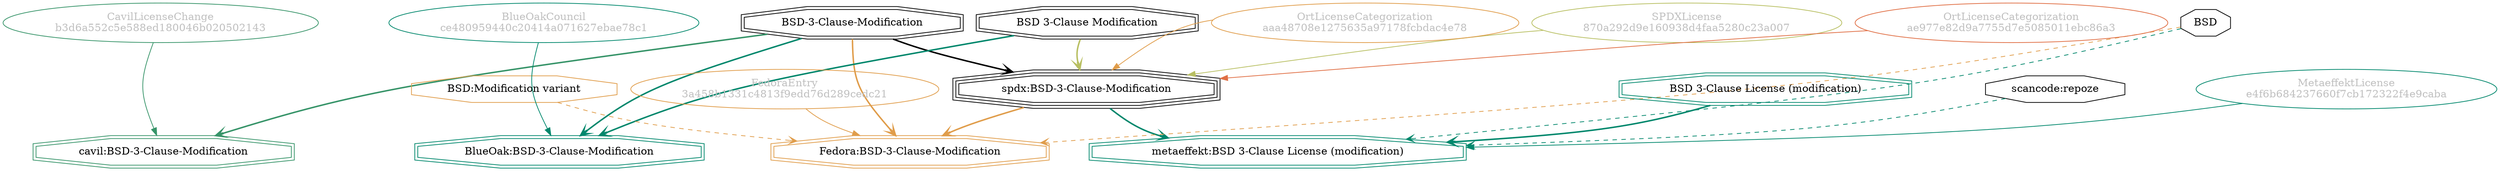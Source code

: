 strict digraph {
    node [shape=box];
    graph [splines=curved];
    447 [label="SPDXLicense\n870a292d9e160938d4faa5280c23a007"
        ,fontcolor=gray
        ,color="#b8bf62"
        ,fillcolor="beige;1"
        ,shape=ellipse];
    448 [label="spdx:BSD-3-Clause-Modification"
        ,shape=tripleoctagon];
    449 [label="BSD-3-Clause-Modification"
        ,shape=doubleoctagon];
    450 [label="BSD 3-Clause Modification"
        ,shape=doubleoctagon];
    5935 [label=BSD,shape=octagon];
    5965 [label="FedoraEntry\n3a458b1331c4813f9edd76d289cedc21"
         ,fontcolor=gray
         ,color="#e09d4b"
         ,fillcolor="beige;1"
         ,shape=ellipse];
    5966 [label="Fedora:BSD-3-Clause-Modification"
         ,color="#e09d4b"
         ,shape=doubleoctagon];
    5967 [label="BSD:Modification variant"
         ,color="#e09d4b"
         ,shape=octagon];
    8770 [label="BlueOakCouncil\nce480959440c20414a071627ebae78c1"
         ,fontcolor=gray
         ,color="#00876c"
         ,fillcolor="beige;1"
         ,shape=ellipse];
    8771 [label="BlueOak:BSD-3-Clause-Modification"
         ,color="#00876c"
         ,shape=doubleoctagon];
    22853 [label="scancode:repoze"
          ,shape=octagon];
    28519 [label="OrtLicenseCategorization\nae977e82d9a7755d7e5085011ebc86a3"
          ,fontcolor=gray
          ,color="#e06f45"
          ,fillcolor="beige;1"
          ,shape=ellipse];
    35373 [label="OrtLicenseCategorization\naaa48708e1275635a97178fcbdac4e78"
          ,fontcolor=gray
          ,color="#e09d4b"
          ,fillcolor="beige;1"
          ,shape=ellipse];
    36477 [label="CavilLicenseChange\nb3d6a552c5e588ed180046b020502143"
          ,fontcolor=gray
          ,color="#379469"
          ,fillcolor="beige;1"
          ,shape=ellipse];
    36478 [label="cavil:BSD-3-Clause-Modification"
          ,color="#379469"
          ,shape=doubleoctagon];
    39376 [label="MetaeffektLicense\ne4f6b684237660f7cb172322f4e9caba"
          ,fontcolor=gray
          ,color="#00876c"
          ,fillcolor="beige;1"
          ,shape=ellipse];
    39377 [label="metaeffekt:BSD 3-Clause License (modification)"
          ,color="#00876c"
          ,shape=doubleoctagon];
    39378 [label="BSD 3-Clause License (modification)"
          ,color="#00876c"
          ,shape=doubleoctagon];
    447 -> 448 [weight=0.5
               ,color="#b8bf62"];
    448 -> 5966 [style=bold
                ,arrowhead=vee
                ,weight=0.7
                ,color="#e09d4b"];
    448 -> 39377 [style=bold
                 ,arrowhead=vee
                 ,weight=0.7
                 ,color="#00876c"];
    449 -> 448 [style=bold
               ,arrowhead=vee
               ,weight=0.7];
    449 -> 5966 [style=bold
                ,arrowhead=vee
                ,weight=0.7
                ,color="#e09d4b"];
    449 -> 8771 [style=bold
                ,arrowhead=vee
                ,weight=0.7
                ,color="#00876c"];
    449 -> 36478 [style=bold
                 ,arrowhead=vee
                 ,weight=0.7
                 ,color="#379469"];
    449 -> 36478 [style=bold
                 ,arrowhead=vee
                 ,weight=0.7
                 ,color="#379469"];
    450 -> 448 [style=bold
               ,arrowhead=vee
               ,weight=0.7
               ,color="#b8bf62"];
    450 -> 8771 [style=bold
                ,arrowhead=vee
                ,weight=0.7
                ,color="#00876c"];
    5935 -> 5966 [style=dashed
                 ,arrowhead=vee
                 ,weight=0.5
                 ,color="#e09d4b"];
    5935 -> 39377 [style=dashed
                  ,arrowhead=vee
                  ,weight=0.5
                  ,color="#00876c"];
    5965 -> 5966 [weight=0.5
                 ,color="#e09d4b"];
    5967 -> 5966 [style=dashed
                 ,arrowhead=vee
                 ,weight=0.5
                 ,color="#e09d4b"];
    8770 -> 8771 [weight=0.5
                 ,color="#00876c"];
    22853 -> 39377 [style=dashed
                   ,arrowhead=vee
                   ,weight=0.5
                   ,color="#00876c"];
    28519 -> 448 [weight=0.5
                 ,color="#e06f45"];
    35373 -> 448 [weight=0.5
                 ,color="#e09d4b"];
    36477 -> 36478 [weight=0.5
                   ,color="#379469"];
    39376 -> 39377 [weight=0.5
                   ,color="#00876c"];
    39378 -> 39377 [style=bold
                   ,arrowhead=vee
                   ,weight=0.7
                   ,color="#00876c"];
}
